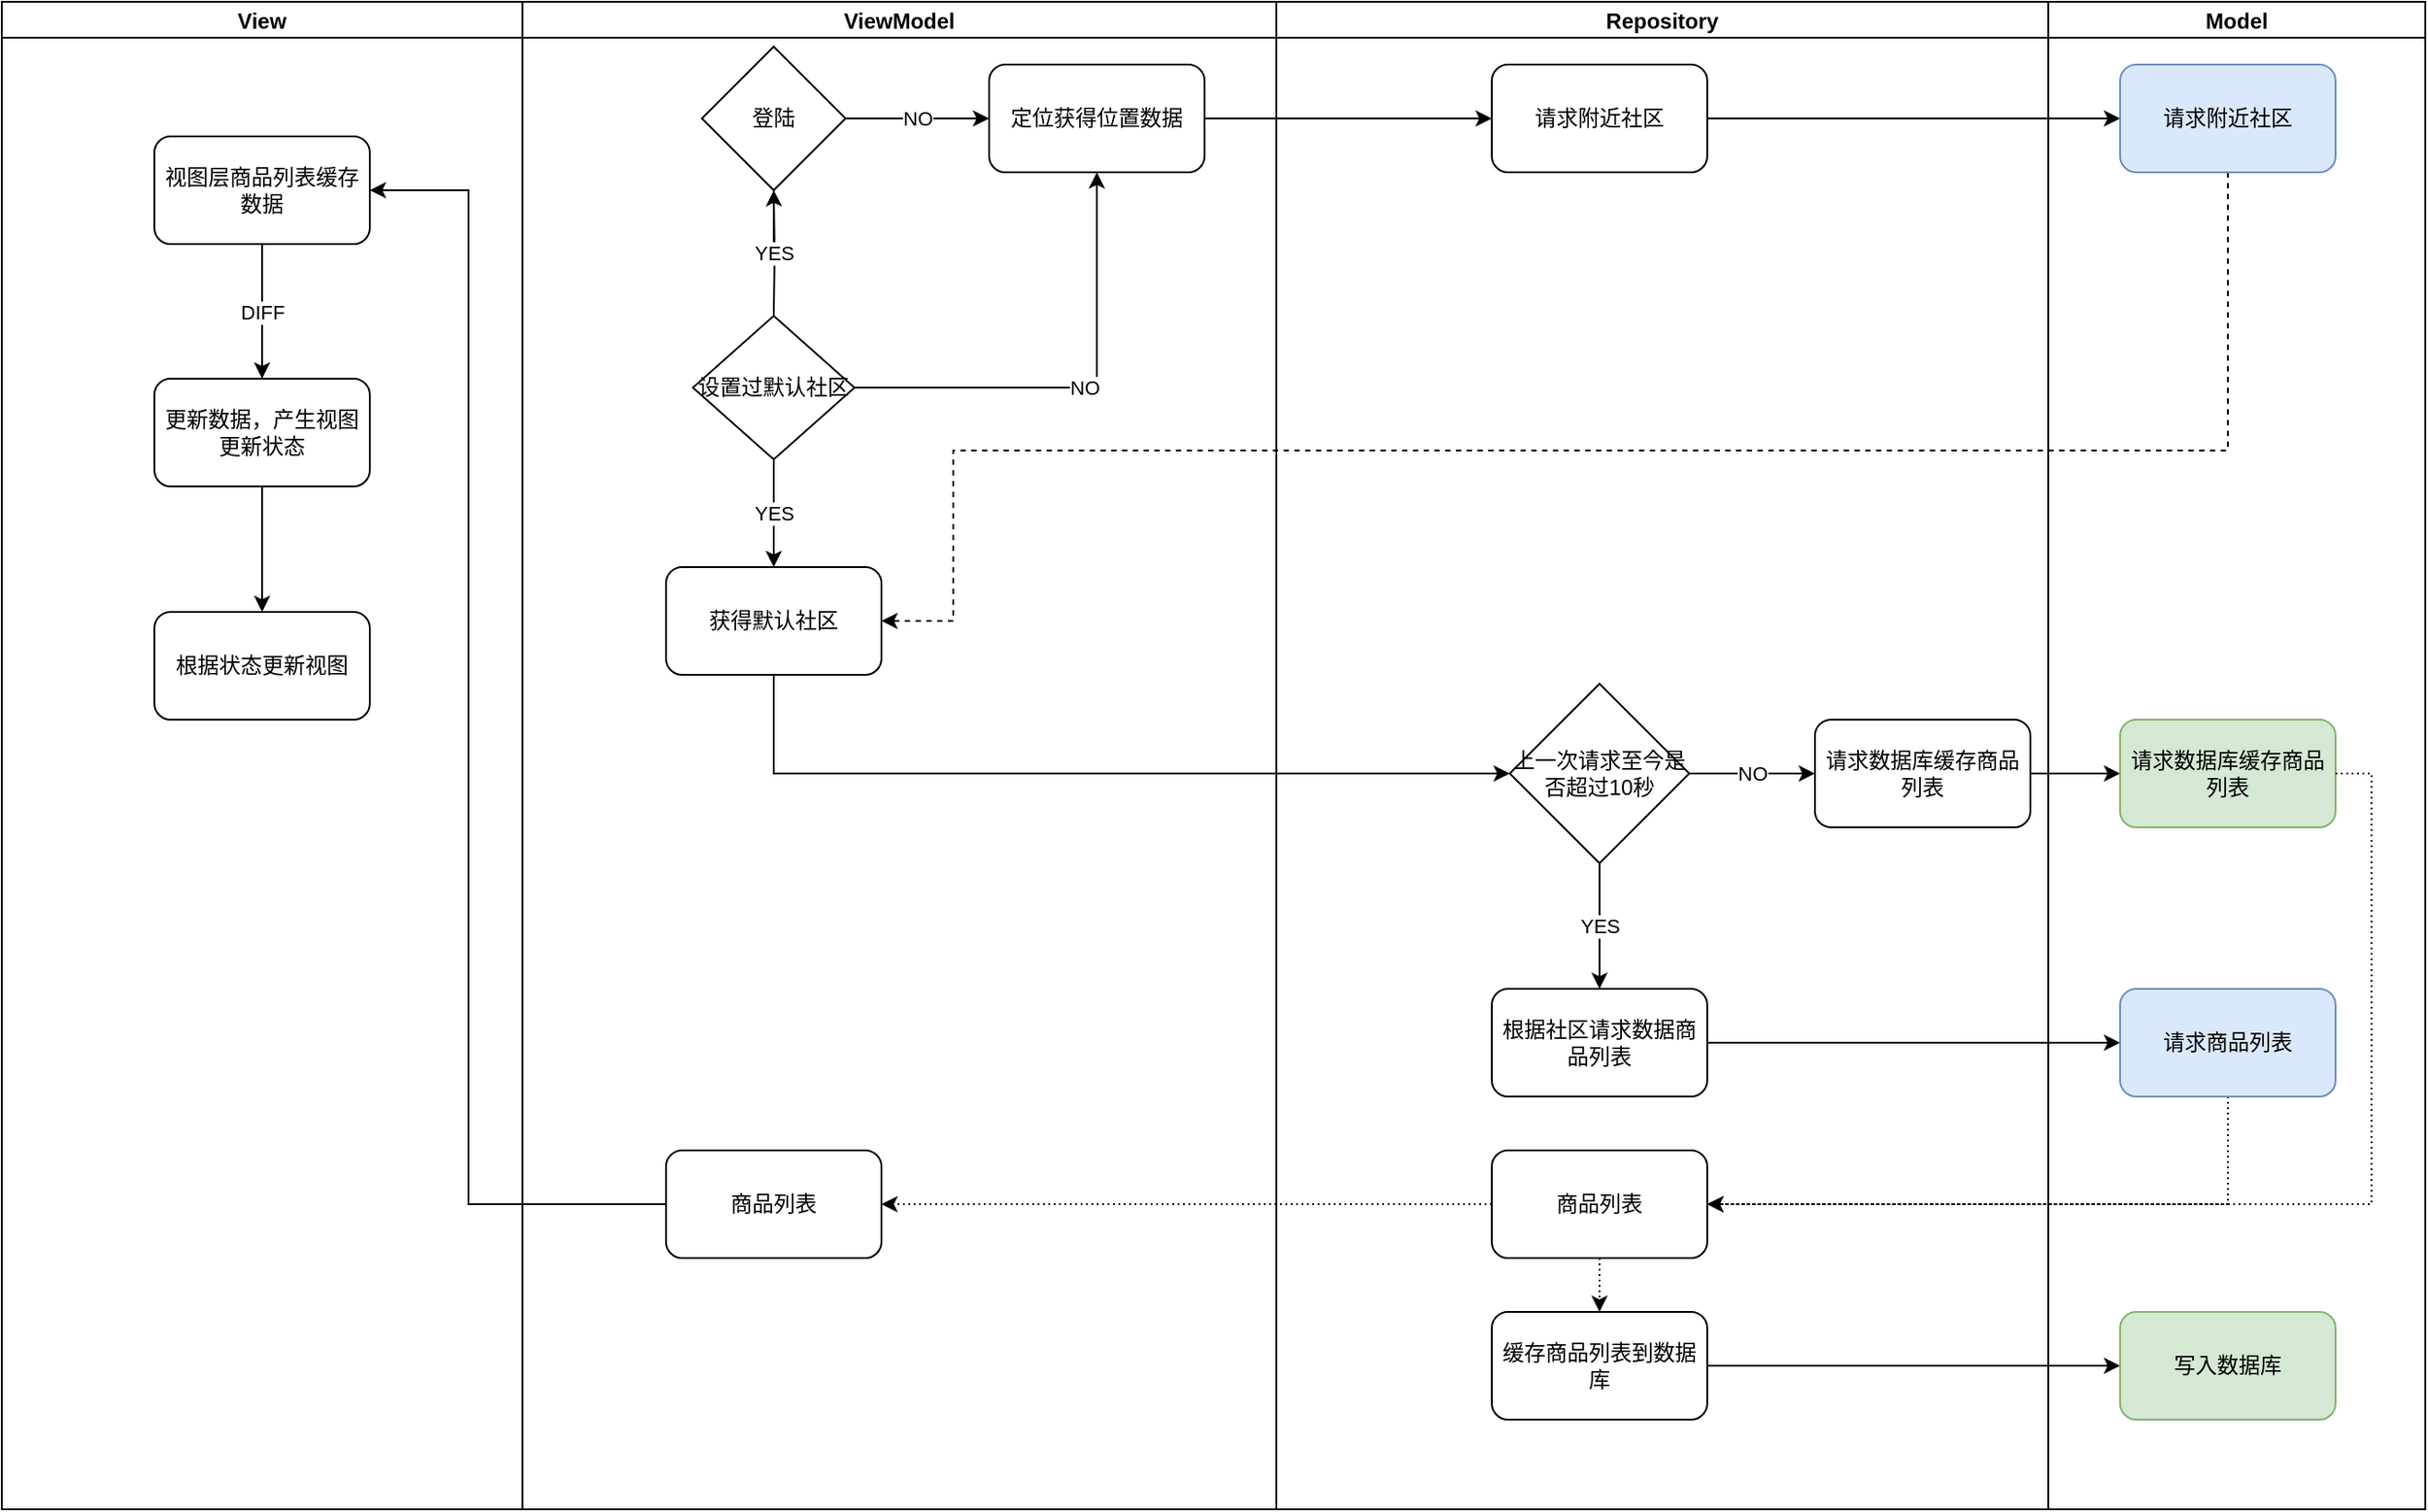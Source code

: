 <mxfile version="12.3.7" type="github" pages="1">
  <diagram name="Page-1" id="74e2e168-ea6b-b213-b513-2b3c1d86103e">
    <mxGraphModel dx="886" dy="591" grid="1" gridSize="10" guides="1" tooltips="1" connect="1" arrows="1" fold="1" page="1" pageScale="1" pageWidth="1400" pageHeight="850" background="#ffffff" math="0" shadow="0">
      <root>
        <mxCell id="0"/>
        <mxCell id="1" parent="0"/>
        <mxCell id="8uFBDB4biCd2CVeBgitw-5" value="NO" style="edgeStyle=orthogonalEdgeStyle;rounded=0;orthogonalLoop=1;jettySize=auto;html=1;exitX=1;exitY=0.5;exitDx=0;exitDy=0;entryX=0;entryY=0.5;entryDx=0;entryDy=0;" parent="1" source="8uFBDB4biCd2CVeBgitw-2" target="8uFBDB4biCd2CVeBgitw-4" edge="1">
          <mxGeometry relative="1" as="geometry"/>
        </mxCell>
        <mxCell id="8uFBDB4biCd2CVeBgitw-6" style="edgeStyle=orthogonalEdgeStyle;rounded=0;orthogonalLoop=1;jettySize=auto;html=1;exitX=0.5;exitY=1;exitDx=0;exitDy=0;" parent="1" source="8uFBDB4biCd2CVeBgitw-2" edge="1">
          <mxGeometry relative="1" as="geometry">
            <mxPoint x="460" y="195" as="targetPoint"/>
          </mxGeometry>
        </mxCell>
        <mxCell id="8uFBDB4biCd2CVeBgitw-2" value="登陆" style="rhombus;whiteSpace=wrap;html=1;" parent="1" vertex="1">
          <mxGeometry x="420" y="75" width="80" height="80" as="geometry"/>
        </mxCell>
        <mxCell id="WbAdpC1RyBdAqs78FfIe-4" style="edgeStyle=orthogonalEdgeStyle;rounded=0;orthogonalLoop=1;jettySize=auto;html=1;exitX=1;exitY=0.5;exitDx=0;exitDy=0;entryX=0;entryY=0.5;entryDx=0;entryDy=0;" parent="1" source="8uFBDB4biCd2CVeBgitw-4" target="WbAdpC1RyBdAqs78FfIe-3" edge="1">
          <mxGeometry relative="1" as="geometry"/>
        </mxCell>
        <mxCell id="8uFBDB4biCd2CVeBgitw-4" value="定位获得位置数据" style="rounded=1;whiteSpace=wrap;html=1;" parent="1" vertex="1">
          <mxGeometry x="580" y="85" width="120" height="60" as="geometry"/>
        </mxCell>
        <mxCell id="8uFBDB4biCd2CVeBgitw-8" value="YES" style="edgeStyle=orthogonalEdgeStyle;rounded=0;orthogonalLoop=1;jettySize=auto;html=1;" parent="1" target="8uFBDB4biCd2CVeBgitw-2" edge="1">
          <mxGeometry relative="1" as="geometry">
            <mxPoint x="460" y="225" as="sourcePoint"/>
          </mxGeometry>
        </mxCell>
        <mxCell id="8uFBDB4biCd2CVeBgitw-10" value="NO" style="edgeStyle=orthogonalEdgeStyle;rounded=0;orthogonalLoop=1;jettySize=auto;html=1;entryX=0.5;entryY=1;entryDx=0;entryDy=0;exitX=1;exitY=0.5;exitDx=0;exitDy=0;" parent="1" source="8uFBDB4biCd2CVeBgitw-9" target="8uFBDB4biCd2CVeBgitw-4" edge="1">
          <mxGeometry relative="1" as="geometry">
            <mxPoint x="520" y="265" as="sourcePoint"/>
          </mxGeometry>
        </mxCell>
        <mxCell id="8uFBDB4biCd2CVeBgitw-12" value="YES" style="edgeStyle=orthogonalEdgeStyle;rounded=0;orthogonalLoop=1;jettySize=auto;html=1;exitX=0.5;exitY=1;exitDx=0;exitDy=0;entryX=0.5;entryY=0;entryDx=0;entryDy=0;" parent="1" source="8uFBDB4biCd2CVeBgitw-9" target="8uFBDB4biCd2CVeBgitw-11" edge="1">
          <mxGeometry relative="1" as="geometry"/>
        </mxCell>
        <mxCell id="8uFBDB4biCd2CVeBgitw-9" value="设置过默认社区" style="rhombus;whiteSpace=wrap;html=1;" parent="1" vertex="1">
          <mxGeometry x="415" y="225" width="90" height="80" as="geometry"/>
        </mxCell>
        <mxCell id="WbAdpC1RyBdAqs78FfIe-8" style="edgeStyle=orthogonalEdgeStyle;rounded=0;orthogonalLoop=1;jettySize=auto;html=1;dashed=1;entryX=1;entryY=0.5;entryDx=0;entryDy=0;" parent="1" source="WbAdpC1RyBdAqs78FfIe-5" target="8uFBDB4biCd2CVeBgitw-11" edge="1">
          <mxGeometry relative="1" as="geometry">
            <mxPoint x="460" y="360" as="targetPoint"/>
            <Array as="points">
              <mxPoint x="1270" y="300"/>
              <mxPoint x="560" y="300"/>
              <mxPoint x="560" y="395"/>
            </Array>
          </mxGeometry>
        </mxCell>
        <mxCell id="WbAdpC1RyBdAqs78FfIe-10" style="edgeStyle=orthogonalEdgeStyle;rounded=0;orthogonalLoop=1;jettySize=auto;html=1;exitX=0.5;exitY=1;exitDx=0;exitDy=0;entryX=0;entryY=0.5;entryDx=0;entryDy=0;" parent="1" source="8uFBDB4biCd2CVeBgitw-11" target="8uFBDB4biCd2CVeBgitw-14" edge="1">
          <mxGeometry relative="1" as="geometry"/>
        </mxCell>
        <mxCell id="8uFBDB4biCd2CVeBgitw-11" value="获得默认社区" style="rounded=1;whiteSpace=wrap;html=1;" parent="1" vertex="1">
          <mxGeometry x="400" y="365" width="120" height="60" as="geometry"/>
        </mxCell>
        <mxCell id="WbAdpC1RyBdAqs78FfIe-16" style="edgeStyle=orthogonalEdgeStyle;rounded=0;orthogonalLoop=1;jettySize=auto;html=1;exitX=1;exitY=0.5;exitDx=0;exitDy=0;" parent="1" source="8uFBDB4biCd2CVeBgitw-13" target="WbAdpC1RyBdAqs78FfIe-15" edge="1">
          <mxGeometry relative="1" as="geometry"/>
        </mxCell>
        <mxCell id="8uFBDB4biCd2CVeBgitw-13" value="根据社区请求数据商品列表" style="rounded=1;whiteSpace=wrap;html=1;" parent="1" vertex="1">
          <mxGeometry x="860" y="600" width="120" height="60" as="geometry"/>
        </mxCell>
        <mxCell id="8uFBDB4biCd2CVeBgitw-16" value="YES" style="edgeStyle=orthogonalEdgeStyle;rounded=0;orthogonalLoop=1;jettySize=auto;html=1;exitX=0.5;exitY=1;exitDx=0;exitDy=0;entryX=0.5;entryY=0;entryDx=0;entryDy=0;" parent="1" source="8uFBDB4biCd2CVeBgitw-14" target="8uFBDB4biCd2CVeBgitw-13" edge="1">
          <mxGeometry relative="1" as="geometry"/>
        </mxCell>
        <mxCell id="WbAdpC1RyBdAqs78FfIe-13" style="edgeStyle=orthogonalEdgeStyle;rounded=0;orthogonalLoop=1;jettySize=auto;html=1;exitX=1;exitY=0.5;exitDx=0;exitDy=0;entryX=0;entryY=0.5;entryDx=0;entryDy=0;" parent="1" source="WbAdpC1RyBdAqs78FfIe-1" target="WbAdpC1RyBdAqs78FfIe-12" edge="1">
          <mxGeometry relative="1" as="geometry"/>
        </mxCell>
        <mxCell id="WbAdpC1RyBdAqs78FfIe-6" style="edgeStyle=orthogonalEdgeStyle;rounded=0;orthogonalLoop=1;jettySize=auto;html=1;exitX=1;exitY=0.5;exitDx=0;exitDy=0;entryX=0;entryY=0.5;entryDx=0;entryDy=0;" parent="1" source="WbAdpC1RyBdAqs78FfIe-3" target="WbAdpC1RyBdAqs78FfIe-5" edge="1">
          <mxGeometry relative="1" as="geometry"/>
        </mxCell>
        <mxCell id="WbAdpC1RyBdAqs78FfIe-5" value="请求附近社区" style="rounded=1;whiteSpace=wrap;html=1;fillColor=#dae8fc;strokeColor=#6c8ebf;" parent="1" vertex="1">
          <mxGeometry x="1210" y="85" width="120" height="60" as="geometry"/>
        </mxCell>
        <mxCell id="WbAdpC1RyBdAqs78FfIe-19" style="edgeStyle=orthogonalEdgeStyle;rounded=0;orthogonalLoop=1;jettySize=auto;html=1;exitX=0.5;exitY=1;exitDx=0;exitDy=0;entryX=1;entryY=0.5;entryDx=0;entryDy=0;dashed=1;dashPattern=1 2;" parent="1" source="WbAdpC1RyBdAqs78FfIe-15" target="WbAdpC1RyBdAqs78FfIe-21" edge="1">
          <mxGeometry relative="1" as="geometry"/>
        </mxCell>
        <mxCell id="WbAdpC1RyBdAqs78FfIe-15" value="请求商品列表" style="rounded=1;whiteSpace=wrap;html=1;fillColor=#dae8fc;strokeColor=#6c8ebf;" parent="1" vertex="1">
          <mxGeometry x="1210" y="600" width="120" height="60" as="geometry"/>
        </mxCell>
        <mxCell id="WbAdpC1RyBdAqs78FfIe-30" style="edgeStyle=orthogonalEdgeStyle;rounded=0;orthogonalLoop=1;jettySize=auto;html=1;exitX=0;exitY=0.5;exitDx=0;exitDy=0;entryX=1;entryY=0.5;entryDx=0;entryDy=0;" parent="1" source="WbAdpC1RyBdAqs78FfIe-17" target="WbAdpC1RyBdAqs78FfIe-29" edge="1">
          <mxGeometry relative="1" as="geometry">
            <Array as="points">
              <mxPoint x="290" y="720"/>
              <mxPoint x="290" y="155"/>
            </Array>
          </mxGeometry>
        </mxCell>
        <mxCell id="WbAdpC1RyBdAqs78FfIe-17" value="商品列表" style="rounded=1;whiteSpace=wrap;html=1;" parent="1" vertex="1">
          <mxGeometry x="400" y="690" width="120" height="60" as="geometry"/>
        </mxCell>
        <mxCell id="qCyE6xX1rwJxUCvVm7dk-3" style="edgeStyle=orthogonalEdgeStyle;rounded=0;orthogonalLoop=1;jettySize=auto;html=1;exitX=1;exitY=0.5;exitDx=0;exitDy=0;entryX=0;entryY=0.5;entryDx=0;entryDy=0;" edge="1" parent="1" source="WbAdpC1RyBdAqs78FfIe-18" target="qCyE6xX1rwJxUCvVm7dk-2">
          <mxGeometry relative="1" as="geometry"/>
        </mxCell>
        <mxCell id="WbAdpC1RyBdAqs78FfIe-18" value="缓存商品列表到数据库" style="rounded=1;whiteSpace=wrap;html=1;" parent="1" vertex="1">
          <mxGeometry x="860" y="780" width="120" height="60" as="geometry"/>
        </mxCell>
        <mxCell id="WbAdpC1RyBdAqs78FfIe-23" style="edgeStyle=orthogonalEdgeStyle;rounded=0;orthogonalLoop=1;jettySize=auto;html=1;exitX=0.5;exitY=1;exitDx=0;exitDy=0;entryX=0.5;entryY=0;entryDx=0;entryDy=0;dashed=1;dashPattern=1 2;" parent="1" source="WbAdpC1RyBdAqs78FfIe-21" target="WbAdpC1RyBdAqs78FfIe-18" edge="1">
          <mxGeometry relative="1" as="geometry"/>
        </mxCell>
        <mxCell id="WbAdpC1RyBdAqs78FfIe-24" style="edgeStyle=orthogonalEdgeStyle;rounded=0;orthogonalLoop=1;jettySize=auto;html=1;exitX=0;exitY=0.5;exitDx=0;exitDy=0;entryX=1;entryY=0.5;entryDx=0;entryDy=0;dashed=1;dashPattern=1 2;" parent="1" source="WbAdpC1RyBdAqs78FfIe-21" target="WbAdpC1RyBdAqs78FfIe-17" edge="1">
          <mxGeometry relative="1" as="geometry"/>
        </mxCell>
        <mxCell id="WbAdpC1RyBdAqs78FfIe-21" value="商品列表" style="rounded=1;whiteSpace=wrap;html=1;" parent="1" vertex="1">
          <mxGeometry x="860" y="690" width="120" height="60" as="geometry"/>
        </mxCell>
        <mxCell id="WbAdpC1RyBdAqs78FfIe-25" value="Repository" style="swimlane;startSize=20;" parent="1" vertex="1">
          <mxGeometry x="740" y="50" width="430" height="840" as="geometry"/>
        </mxCell>
        <mxCell id="WbAdpC1RyBdAqs78FfIe-3" value="请求附近社区" style="rounded=1;whiteSpace=wrap;html=1;" parent="WbAdpC1RyBdAqs78FfIe-25" vertex="1">
          <mxGeometry x="120" y="35" width="120" height="60" as="geometry"/>
        </mxCell>
        <mxCell id="8uFBDB4biCd2CVeBgitw-14" value="上一次请求至今是否超过10秒" style="rhombus;whiteSpace=wrap;html=1;" parent="WbAdpC1RyBdAqs78FfIe-25" vertex="1">
          <mxGeometry x="130" y="380" width="100" height="100" as="geometry"/>
        </mxCell>
        <mxCell id="WbAdpC1RyBdAqs78FfIe-1" value="请求数据库缓存商品列表" style="rounded=1;whiteSpace=wrap;html=1;" parent="WbAdpC1RyBdAqs78FfIe-25" vertex="1">
          <mxGeometry x="300" y="400" width="120" height="60" as="geometry"/>
        </mxCell>
        <mxCell id="WbAdpC1RyBdAqs78FfIe-11" value="NO" style="edgeStyle=orthogonalEdgeStyle;rounded=0;orthogonalLoop=1;jettySize=auto;html=1;exitX=1;exitY=0.5;exitDx=0;exitDy=0;entryX=0;entryY=0.5;entryDx=0;entryDy=0;" parent="WbAdpC1RyBdAqs78FfIe-25" source="8uFBDB4biCd2CVeBgitw-14" target="WbAdpC1RyBdAqs78FfIe-1" edge="1">
          <mxGeometry relative="1" as="geometry"/>
        </mxCell>
        <mxCell id="WbAdpC1RyBdAqs78FfIe-26" value="ViewModel" style="swimlane;startSize=20;" parent="1" vertex="1">
          <mxGeometry x="320" y="50" width="420" height="840" as="geometry"/>
        </mxCell>
        <mxCell id="WbAdpC1RyBdAqs78FfIe-27" value="Model" style="swimlane;startSize=20;" parent="1" vertex="1">
          <mxGeometry x="1170" y="50" width="210" height="840" as="geometry"/>
        </mxCell>
        <mxCell id="WbAdpC1RyBdAqs78FfIe-12" value="&lt;span style=&quot;white-space: normal&quot;&gt;请求数据库缓存商品列表&lt;/span&gt;" style="rounded=1;whiteSpace=wrap;html=1;fillColor=#d5e8d4;strokeColor=#82b366;" parent="WbAdpC1RyBdAqs78FfIe-27" vertex="1">
          <mxGeometry x="40" y="400" width="120" height="60" as="geometry"/>
        </mxCell>
        <mxCell id="qCyE6xX1rwJxUCvVm7dk-2" value="写入数据库" style="rounded=1;whiteSpace=wrap;html=1;fillColor=#d5e8d4;strokeColor=#82b366;" vertex="1" parent="WbAdpC1RyBdAqs78FfIe-27">
          <mxGeometry x="40" y="730" width="120" height="60" as="geometry"/>
        </mxCell>
        <mxCell id="WbAdpC1RyBdAqs78FfIe-28" value="View" style="swimlane;startSize=20;" parent="1" vertex="1">
          <mxGeometry x="30" y="50" width="290" height="840" as="geometry"/>
        </mxCell>
        <mxCell id="WbAdpC1RyBdAqs78FfIe-32" value="DIFF" style="edgeStyle=orthogonalEdgeStyle;rounded=0;orthogonalLoop=1;jettySize=auto;html=1;exitX=0.5;exitY=1;exitDx=0;exitDy=0;entryX=0.5;entryY=0;entryDx=0;entryDy=0;" parent="WbAdpC1RyBdAqs78FfIe-28" source="WbAdpC1RyBdAqs78FfIe-29" target="WbAdpC1RyBdAqs78FfIe-31" edge="1">
          <mxGeometry relative="1" as="geometry"/>
        </mxCell>
        <mxCell id="WbAdpC1RyBdAqs78FfIe-29" value="视图层商品列表缓存数据" style="rounded=1;whiteSpace=wrap;html=1;" parent="WbAdpC1RyBdAqs78FfIe-28" vertex="1">
          <mxGeometry x="85" y="75" width="120" height="60" as="geometry"/>
        </mxCell>
        <mxCell id="WbAdpC1RyBdAqs78FfIe-34" style="edgeStyle=orthogonalEdgeStyle;rounded=0;orthogonalLoop=1;jettySize=auto;html=1;exitX=0.5;exitY=1;exitDx=0;exitDy=0;" parent="WbAdpC1RyBdAqs78FfIe-28" source="WbAdpC1RyBdAqs78FfIe-31" target="WbAdpC1RyBdAqs78FfIe-33" edge="1">
          <mxGeometry relative="1" as="geometry"/>
        </mxCell>
        <mxCell id="WbAdpC1RyBdAqs78FfIe-31" value="更新数据，产生视图更新状态" style="rounded=1;whiteSpace=wrap;html=1;" parent="WbAdpC1RyBdAqs78FfIe-28" vertex="1">
          <mxGeometry x="85" y="210" width="120" height="60" as="geometry"/>
        </mxCell>
        <mxCell id="WbAdpC1RyBdAqs78FfIe-33" value="根据状态更新视图" style="rounded=1;whiteSpace=wrap;html=1;" parent="WbAdpC1RyBdAqs78FfIe-28" vertex="1">
          <mxGeometry x="85" y="340" width="120" height="60" as="geometry"/>
        </mxCell>
        <mxCell id="qCyE6xX1rwJxUCvVm7dk-1" style="edgeStyle=orthogonalEdgeStyle;rounded=0;orthogonalLoop=1;jettySize=auto;html=1;exitX=1;exitY=0.5;exitDx=0;exitDy=0;dashed=1;dashPattern=1 2;" edge="1" parent="1" source="WbAdpC1RyBdAqs78FfIe-12">
          <mxGeometry relative="1" as="geometry">
            <mxPoint x="980" y="720" as="targetPoint"/>
            <Array as="points">
              <mxPoint x="1350" y="480"/>
              <mxPoint x="1350" y="720"/>
            </Array>
          </mxGeometry>
        </mxCell>
      </root>
    </mxGraphModel>
  </diagram>
</mxfile>
